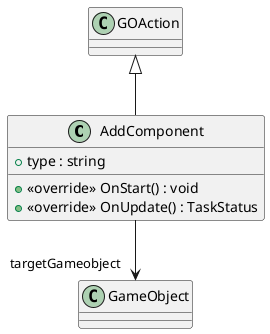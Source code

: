 @startuml
class AddComponent {
    + type : string
    + <<override>> OnStart() : void
    + <<override>> OnUpdate() : TaskStatus
}
GOAction <|-- AddComponent
AddComponent --> "targetGameobject" GameObject
@enduml
